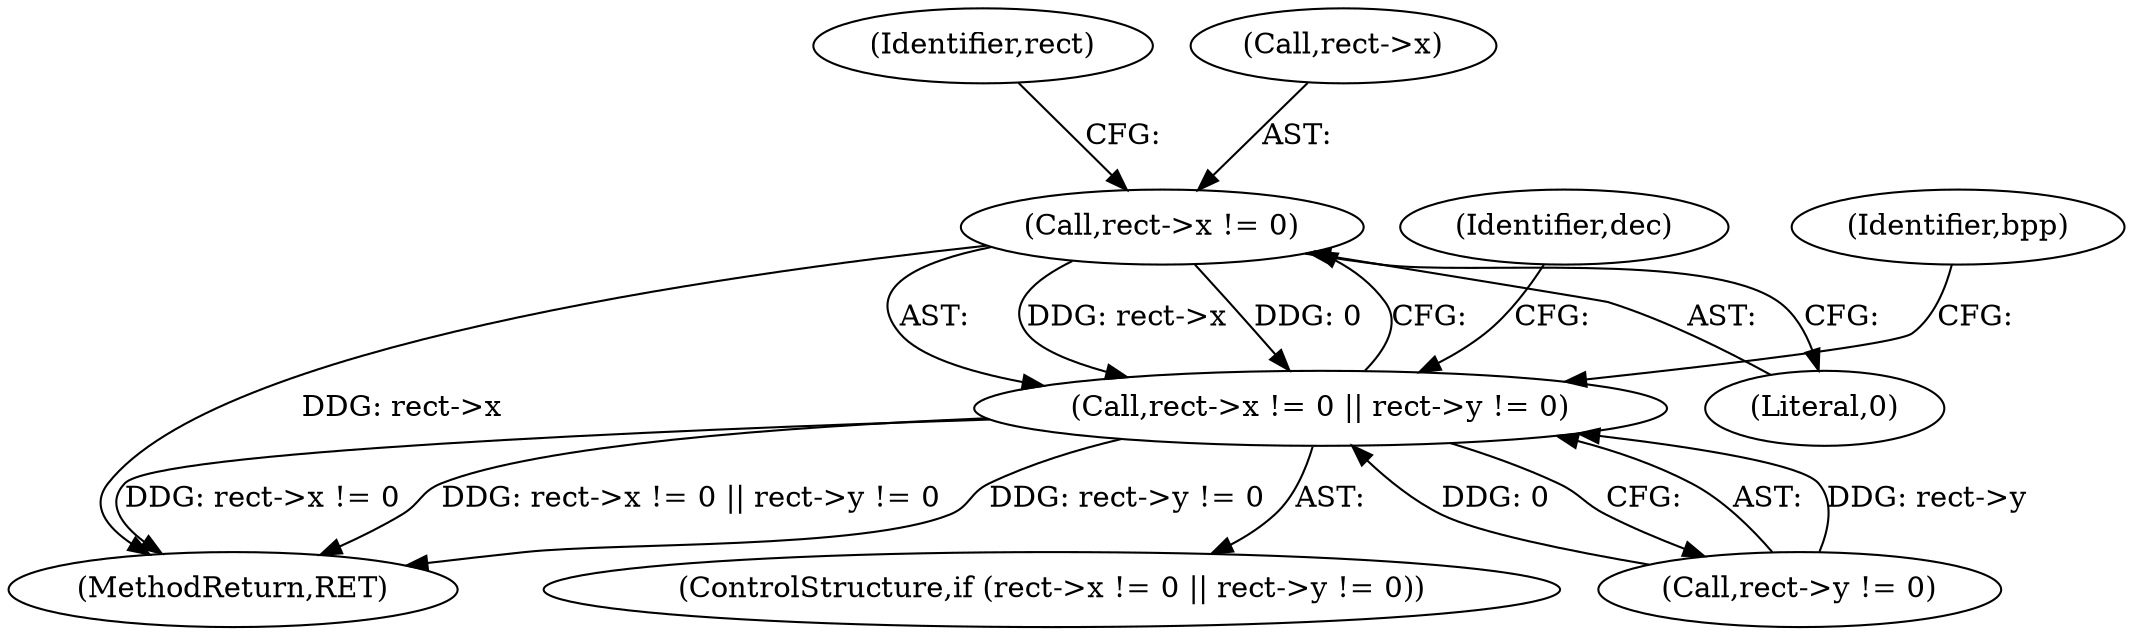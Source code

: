 digraph "0_gstreamer_4cb1bcf1422bbcd79c0f683edb7ee85e3f7a31fe_0@pointer" {
"1000163" [label="(Call,rect->x != 0)"];
"1000162" [label="(Call,rect->x != 0 || rect->y != 0)"];
"1000170" [label="(Identifier,rect)"];
"1000163" [label="(Call,rect->x != 0)"];
"1000519" [label="(MethodReturn,RET)"];
"1000175" [label="(Identifier,dec)"];
"1000180" [label="(Identifier,bpp)"];
"1000162" [label="(Call,rect->x != 0 || rect->y != 0)"];
"1000161" [label="(ControlStructure,if (rect->x != 0 || rect->y != 0))"];
"1000168" [label="(Call,rect->y != 0)"];
"1000167" [label="(Literal,0)"];
"1000164" [label="(Call,rect->x)"];
"1000163" -> "1000162"  [label="AST: "];
"1000163" -> "1000167"  [label="CFG: "];
"1000164" -> "1000163"  [label="AST: "];
"1000167" -> "1000163"  [label="AST: "];
"1000170" -> "1000163"  [label="CFG: "];
"1000162" -> "1000163"  [label="CFG: "];
"1000163" -> "1000519"  [label="DDG: rect->x"];
"1000163" -> "1000162"  [label="DDG: rect->x"];
"1000163" -> "1000162"  [label="DDG: 0"];
"1000162" -> "1000161"  [label="AST: "];
"1000162" -> "1000168"  [label="CFG: "];
"1000168" -> "1000162"  [label="AST: "];
"1000175" -> "1000162"  [label="CFG: "];
"1000180" -> "1000162"  [label="CFG: "];
"1000162" -> "1000519"  [label="DDG: rect->y != 0"];
"1000162" -> "1000519"  [label="DDG: rect->x != 0"];
"1000162" -> "1000519"  [label="DDG: rect->x != 0 || rect->y != 0"];
"1000168" -> "1000162"  [label="DDG: rect->y"];
"1000168" -> "1000162"  [label="DDG: 0"];
}
